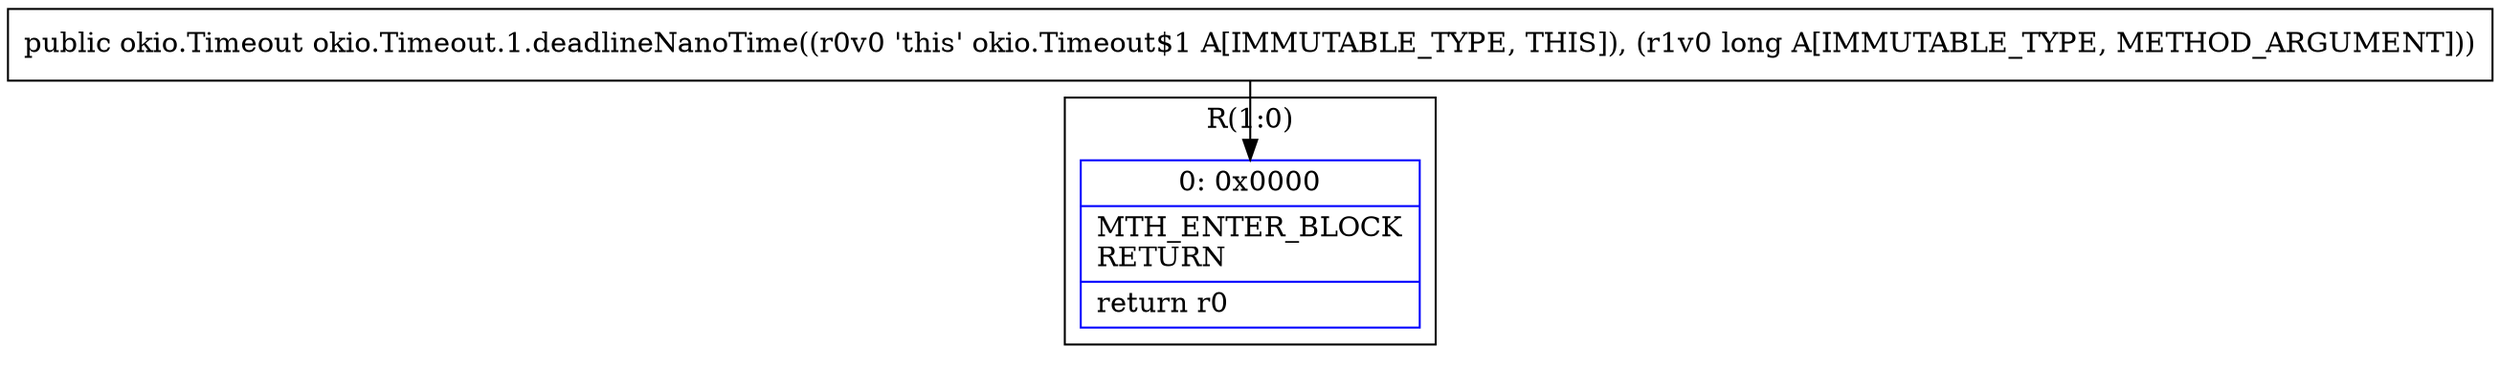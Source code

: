 digraph "CFG forokio.Timeout.1.deadlineNanoTime(J)Lokio\/Timeout;" {
subgraph cluster_Region_1386344541 {
label = "R(1:0)";
node [shape=record,color=blue];
Node_0 [shape=record,label="{0\:\ 0x0000|MTH_ENTER_BLOCK\lRETURN\l|return r0\l}"];
}
MethodNode[shape=record,label="{public okio.Timeout okio.Timeout.1.deadlineNanoTime((r0v0 'this' okio.Timeout$1 A[IMMUTABLE_TYPE, THIS]), (r1v0 long A[IMMUTABLE_TYPE, METHOD_ARGUMENT])) }"];
MethodNode -> Node_0;
}

